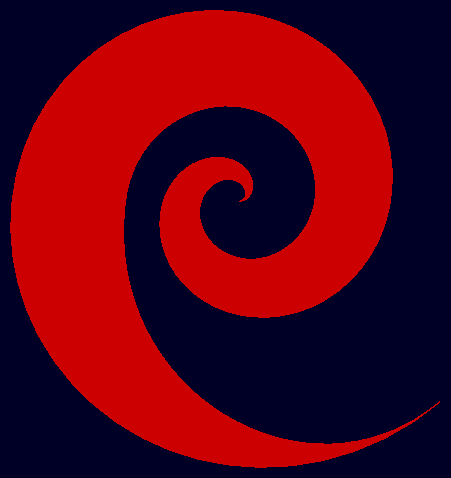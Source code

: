 import graph;
size(8cm,0);

path a = polargraph(new real(real t){return t;}, 0, 3pi, operator ..);
path b = polargraph(new real(real t){return 2t;}, 0, 3.75pi, operator ..);

real sharp=40;
path c=relpoint(a,1){relpoint(a,1)-postcontrol(a,length(a)-1)}..{dir(sharp)}relpoint(b,1);

fill(a..c..reverse(b)&cycle,0.8*red);
shipout(bbox(2mm, Fill(0.15*blue)));
